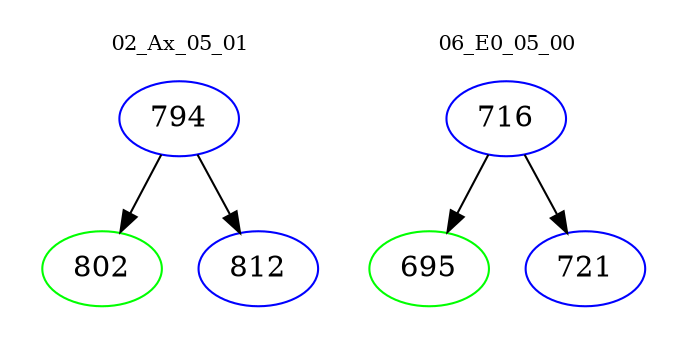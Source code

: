 digraph{
subgraph cluster_0 {
color = white
label = "02_Ax_05_01";
fontsize=10;
T0_794 [label="794", color="blue"]
T0_794 -> T0_802 [color="black"]
T0_802 [label="802", color="green"]
T0_794 -> T0_812 [color="black"]
T0_812 [label="812", color="blue"]
}
subgraph cluster_1 {
color = white
label = "06_E0_05_00";
fontsize=10;
T1_716 [label="716", color="blue"]
T1_716 -> T1_695 [color="black"]
T1_695 [label="695", color="green"]
T1_716 -> T1_721 [color="black"]
T1_721 [label="721", color="blue"]
}
}
